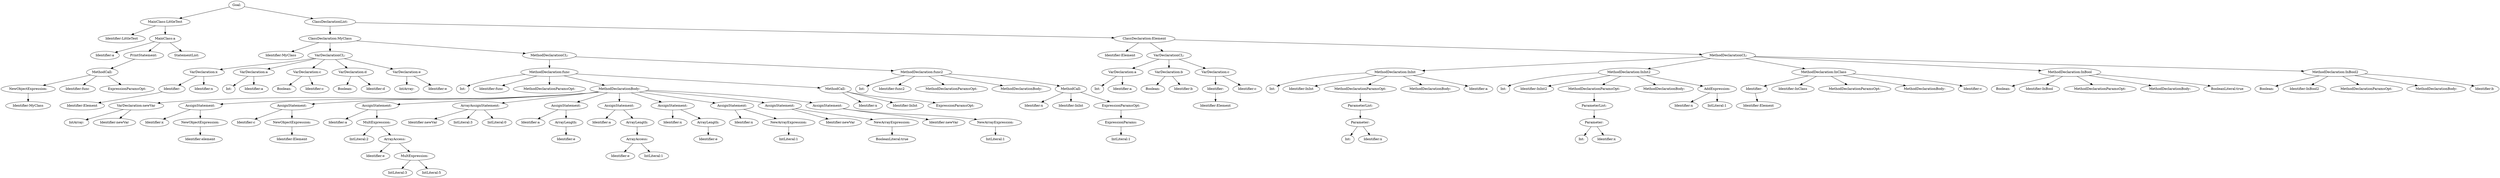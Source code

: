 digraph {
n0 [label="Goal:"];
n1 [label="MainClass:LittleTest"];
n2 [label="Identifier:LittleTest"];
n1 -> n2
n3 [label="MainClass:a"];
n4 [label="Identifier:a"];
n3 -> n4
n5 [label="PrintStatement:"];
n6 [label="MethodCall:"];
n7 [label="NewObjectExpression:"];
n8 [label="Identifier:MyClass"];
n7 -> n8
n6 -> n7
n9 [label="Identifier:func"];
n6 -> n9
n10 [label="ExpressionParamsOpt:"];
n6 -> n10
n5 -> n6
n3 -> n5
n11 [label="StatementList:"];
n3 -> n11
n1 -> n3
n0 -> n1
n12 [label="ClassDeclarationList:"];
n13 [label="ClassDeclaration:MyClass"];
n14 [label="Identifier:MyClass"];
n13 -> n14
n15 [label="VarDeclarationCL:"];
n16 [label="VarDeclaration:x"];
n17 [label="Identifier:"];
n18 [label="Identifier:Element"];
n17 -> n18
n16 -> n17
n19 [label="Identifier:x"];
n16 -> n19
n15 -> n16
n20 [label="VarDeclaration:a"];
n21 [label="Int:"];
n20 -> n21
n22 [label="Identifier:a"];
n20 -> n22
n15 -> n20
n23 [label="VarDeclaration:c"];
n24 [label="Boolean:"];
n23 -> n24
n25 [label="Identifier:c"];
n23 -> n25
n15 -> n23
n26 [label="VarDeclaration:d"];
n27 [label="Boolean:"];
n26 -> n27
n28 [label="Identifier:d"];
n26 -> n28
n15 -> n26
n29 [label="VarDeclaration:e"];
n30 [label="IntArray:"];
n29 -> n30
n31 [label="Identifier:e"];
n29 -> n31
n15 -> n29
n13 -> n15
n32 [label="MethodDeclarationCL:"];
n33 [label="MethodDeclaration:func"];
n34 [label="Int:"];
n33 -> n34
n35 [label="Identifier:func"];
n33 -> n35
n36 [label="MethodDeclarationParamsOpt:"];
n33 -> n36
n37 [label="MethodDeclarationBody:"];
n38 [label="VarDeclaration:newVar"];
n39 [label="IntArray:"];
n38 -> n39
n40 [label="Identifier:newVar"];
n38 -> n40
n37 -> n38
n41 [label="AssignStatement:"];
n42 [label="Identifier:x"];
n41 -> n42
n43 [label="NewObjectExpression:"];
n44 [label="Identifier:element"];
n43 -> n44
n41 -> n43
n37 -> n41
n45 [label="AssignStatement:"];
n46 [label="Identifier:c"];
n45 -> n46
n47 [label="NewObjectExpression:"];
n48 [label="Identifier:Element"];
n47 -> n48
n45 -> n47
n37 -> n45
n49 [label="AssignStatement:"];
n50 [label="Identifier:a"];
n49 -> n50
n51 [label="MultExpression:"];
n52 [label="IntLiteral:2"];
n51 -> n52
n53 [label="ArrayAccess:"];
n54 [label="Identifier:e"];
n53 -> n54
n55 [label="MultExpression:"];
n56 [label="IntLiteral:3"];
n55 -> n56
n57 [label="IntLiteral:5"];
n55 -> n57
n53 -> n55
n51 -> n53
n49 -> n51
n37 -> n49
n58 [label="ArrayAssignStatement:"];
n59 [label="Identifier:newVar"];
n58 -> n59
n60 [label="IntLiteral:3"];
n58 -> n60
n61 [label="IntLiteral:0"];
n58 -> n61
n37 -> n58
n62 [label="AssignStatement:"];
n63 [label="Identifier:a"];
n62 -> n63
n64 [label="ArrayLength:"];
n65 [label="Identifier:e"];
n64 -> n65
n62 -> n64
n37 -> n62
n66 [label="AssignStatement:"];
n67 [label="Identifier:a"];
n66 -> n67
n68 [label="ArrayLength:"];
n69 [label="ArrayAccess:"];
n70 [label="Identifier:e"];
n69 -> n70
n71 [label="IntLiteral:1"];
n69 -> n71
n68 -> n69
n66 -> n68
n37 -> n66
n72 [label="AssignStatement:"];
n73 [label="Identifier:x"];
n72 -> n73
n74 [label="ArrayLength:"];
n75 [label="Identifier:e"];
n74 -> n75
n72 -> n74
n37 -> n72
n76 [label="AssignStatement:"];
n77 [label="Identifier:x"];
n76 -> n77
n78 [label="NewArrayExpression:"];
n79 [label="IntLiteral:1"];
n78 -> n79
n76 -> n78
n37 -> n76
n80 [label="AssignStatement:"];
n81 [label="Identifier:newVar"];
n80 -> n81
n82 [label="NewArrayExpression:"];
n83 [label="BooleanLiteral:true"];
n82 -> n83
n80 -> n82
n37 -> n80
n84 [label="AssignStatement:"];
n85 [label="Identifier:newVar"];
n84 -> n85
n86 [label="NewArrayExpression:"];
n87 [label="IntLiteral:1"];
n86 -> n87
n84 -> n86
n37 -> n84
n33 -> n37
n88 [label="MethodCall:"];
n89 [label="Identifier:x"];
n88 -> n89
n90 [label="Identifier:InInt"];
n88 -> n90
n91 [label="ExpressionParamsOpt:"];
n88 -> n91
n33 -> n88
n32 -> n33
n92 [label="MethodDeclaration:func2"];
n93 [label="Int:"];
n92 -> n93
n94 [label="Identifier:func2"];
n92 -> n94
n95 [label="MethodDeclarationParamsOpt:"];
n92 -> n95
n96 [label="MethodDeclarationBody:"];
n92 -> n96
n97 [label="MethodCall:"];
n98 [label="Identifier:x"];
n97 -> n98
n99 [label="Identifier:InInt"];
n97 -> n99
n100 [label="ExpressionParamsOpt:"];
n101 [label="ExpressionParams:"];
n102 [label="IntLiteral:1"];
n101 -> n102
n100 -> n101
n97 -> n100
n92 -> n97
n32 -> n92
n13 -> n32
n12 -> n13
n103 [label="ClassDeclaration:Element"];
n104 [label="Identifier:Element"];
n103 -> n104
n105 [label="VarDeclarationCL:"];
n106 [label="VarDeclaration:a"];
n107 [label="Int:"];
n106 -> n107
n108 [label="Identifier:a"];
n106 -> n108
n105 -> n106
n109 [label="VarDeclaration:b"];
n110 [label="Boolean:"];
n109 -> n110
n111 [label="Identifier:b"];
n109 -> n111
n105 -> n109
n112 [label="VarDeclaration:c"];
n113 [label="Identifier:"];
n114 [label="Identifier:Element"];
n113 -> n114
n112 -> n113
n115 [label="Identifier:c"];
n112 -> n115
n105 -> n112
n103 -> n105
n116 [label="MethodDeclarationCL:"];
n117 [label="MethodDeclaration:InInt"];
n118 [label="Int:"];
n117 -> n118
n119 [label="Identifier:InInt"];
n117 -> n119
n120 [label="MethodDeclarationParamsOpt:"];
n121 [label="ParameterList:"];
n122 [label="Parameter:"];
n123 [label="Int:"];
n122 -> n123
n124 [label="Identifier:x"];
n122 -> n124
n121 -> n122
n120 -> n121
n117 -> n120
n125 [label="MethodDeclarationBody:"];
n117 -> n125
n126 [label="Identifier:a"];
n117 -> n126
n116 -> n117
n127 [label="MethodDeclaration:InInt2"];
n128 [label="Int:"];
n127 -> n128
n129 [label="Identifier:InInt2"];
n127 -> n129
n130 [label="MethodDeclarationParamsOpt:"];
n131 [label="ParameterList:"];
n132 [label="Parameter:"];
n133 [label="Int:"];
n132 -> n133
n134 [label="Identifier:x"];
n132 -> n134
n131 -> n132
n130 -> n131
n127 -> n130
n135 [label="MethodDeclarationBody:"];
n127 -> n135
n136 [label="AddExpression:"];
n137 [label="Identifier:x"];
n136 -> n137
n138 [label="IntLiteral:1"];
n136 -> n138
n127 -> n136
n116 -> n127
n139 [label="MethodDeclaration:InClass"];
n140 [label="Identifier:"];
n141 [label="Identifier:Element"];
n140 -> n141
n139 -> n140
n142 [label="Identifier:InClass"];
n139 -> n142
n143 [label="MethodDeclarationParamsOpt:"];
n139 -> n143
n144 [label="MethodDeclarationBody:"];
n139 -> n144
n145 [label="Identifier:c"];
n139 -> n145
n116 -> n139
n146 [label="MethodDeclaration:InBool"];
n147 [label="Boolean:"];
n146 -> n147
n148 [label="Identifier:InBool"];
n146 -> n148
n149 [label="MethodDeclarationParamsOpt:"];
n146 -> n149
n150 [label="MethodDeclarationBody:"];
n146 -> n150
n151 [label="BooleanLiteral:true"];
n146 -> n151
n116 -> n146
n152 [label="MethodDeclaration:InBool2"];
n153 [label="Boolean:"];
n152 -> n153
n154 [label="Identifier:InBool2"];
n152 -> n154
n155 [label="MethodDeclarationParamsOpt:"];
n152 -> n155
n156 [label="MethodDeclarationBody:"];
n152 -> n156
n157 [label="Identifier:b"];
n152 -> n157
n116 -> n152
n103 -> n116
n12 -> n103
n0 -> n12
}
